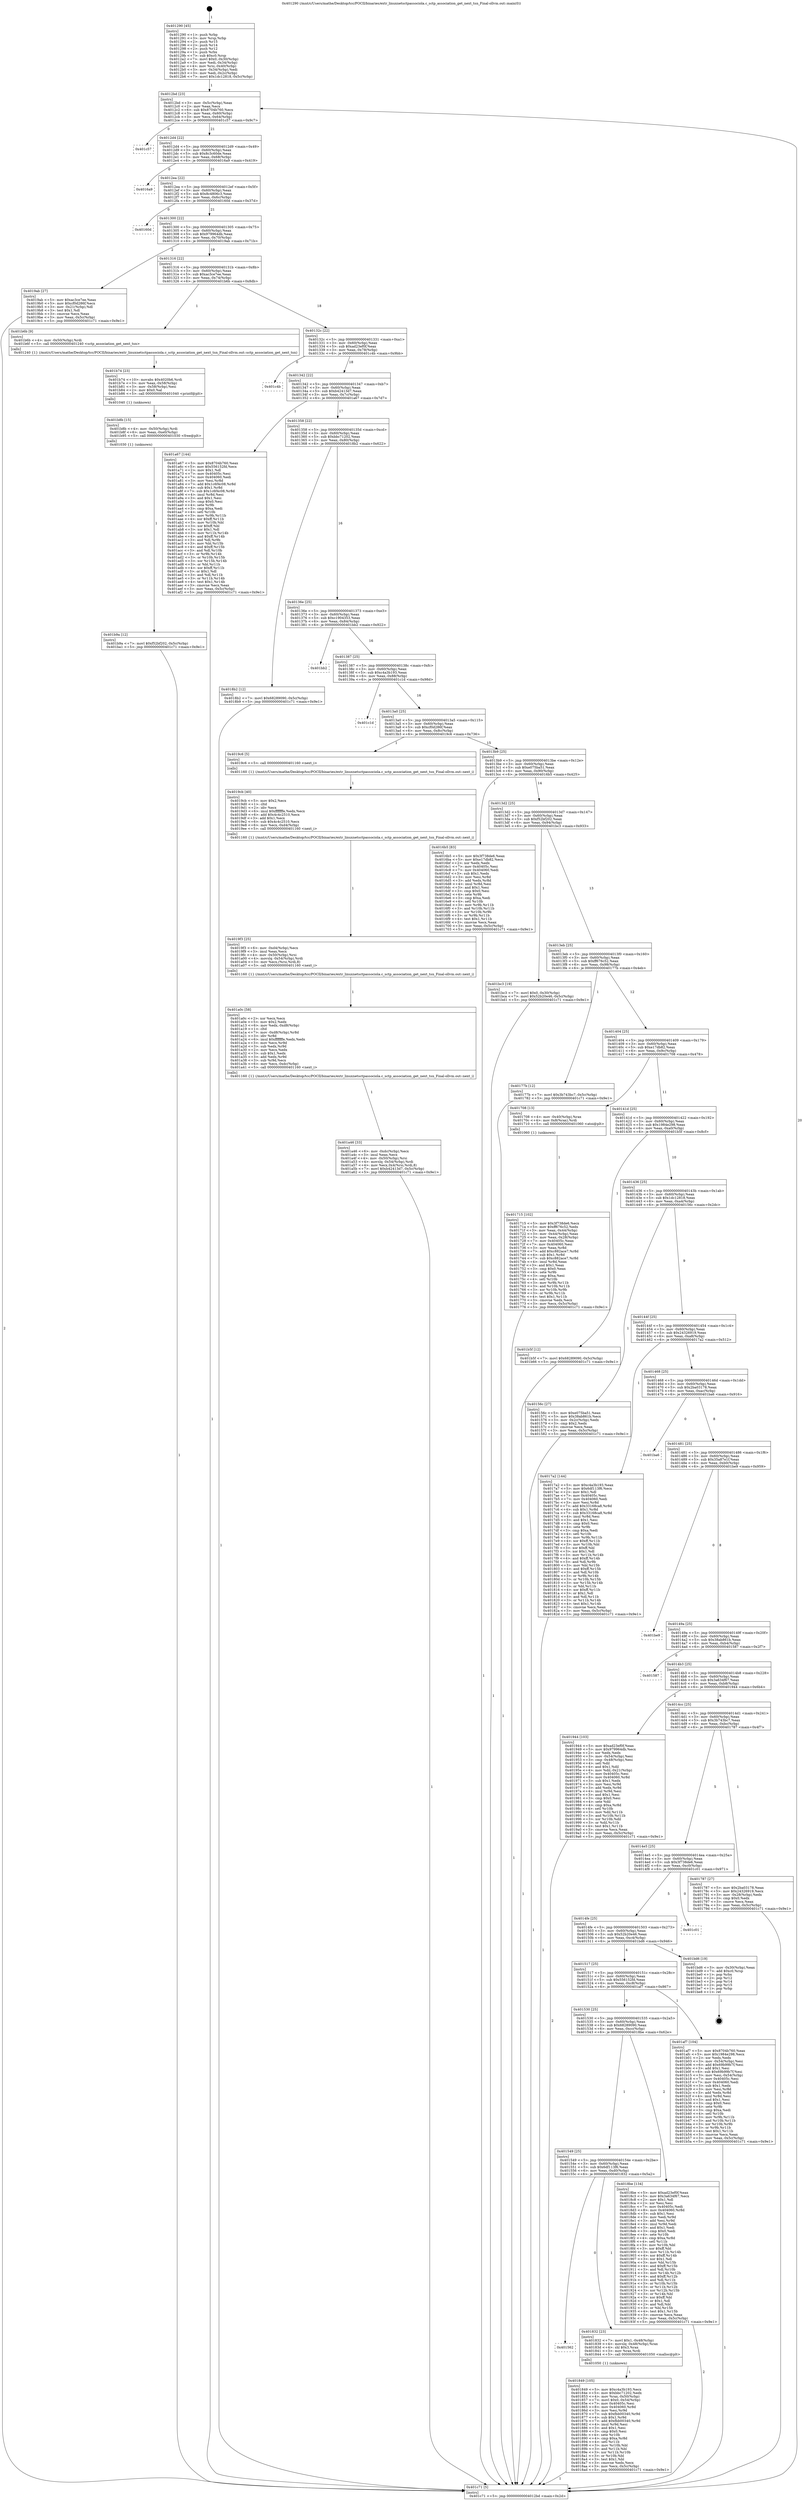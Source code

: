 digraph "0x401290" {
  label = "0x401290 (/mnt/c/Users/mathe/Desktop/tcc/POCII/binaries/extr_linuxnetsctpassociola.c_sctp_association_get_next_tsn_Final-ollvm.out::main(0))"
  labelloc = "t"
  node[shape=record]

  Entry [label="",width=0.3,height=0.3,shape=circle,fillcolor=black,style=filled]
  "0x4012bd" [label="{
     0x4012bd [23]\l
     | [instrs]\l
     &nbsp;&nbsp;0x4012bd \<+3\>: mov -0x5c(%rbp),%eax\l
     &nbsp;&nbsp;0x4012c0 \<+2\>: mov %eax,%ecx\l
     &nbsp;&nbsp;0x4012c2 \<+6\>: sub $0x8704b760,%ecx\l
     &nbsp;&nbsp;0x4012c8 \<+3\>: mov %eax,-0x60(%rbp)\l
     &nbsp;&nbsp;0x4012cb \<+3\>: mov %ecx,-0x64(%rbp)\l
     &nbsp;&nbsp;0x4012ce \<+6\>: je 0000000000401c57 \<main+0x9c7\>\l
  }"]
  "0x401c57" [label="{
     0x401c57\l
  }", style=dashed]
  "0x4012d4" [label="{
     0x4012d4 [22]\l
     | [instrs]\l
     &nbsp;&nbsp;0x4012d4 \<+5\>: jmp 00000000004012d9 \<main+0x49\>\l
     &nbsp;&nbsp;0x4012d9 \<+3\>: mov -0x60(%rbp),%eax\l
     &nbsp;&nbsp;0x4012dc \<+5\>: sub $0x8c3c60de,%eax\l
     &nbsp;&nbsp;0x4012e1 \<+3\>: mov %eax,-0x68(%rbp)\l
     &nbsp;&nbsp;0x4012e4 \<+6\>: je 00000000004016a9 \<main+0x419\>\l
  }"]
  Exit [label="",width=0.3,height=0.3,shape=circle,fillcolor=black,style=filled,peripheries=2]
  "0x4016a9" [label="{
     0x4016a9\l
  }", style=dashed]
  "0x4012ea" [label="{
     0x4012ea [22]\l
     | [instrs]\l
     &nbsp;&nbsp;0x4012ea \<+5\>: jmp 00000000004012ef \<main+0x5f\>\l
     &nbsp;&nbsp;0x4012ef \<+3\>: mov -0x60(%rbp),%eax\l
     &nbsp;&nbsp;0x4012f2 \<+5\>: sub $0x8c4806c3,%eax\l
     &nbsp;&nbsp;0x4012f7 \<+3\>: mov %eax,-0x6c(%rbp)\l
     &nbsp;&nbsp;0x4012fa \<+6\>: je 000000000040160d \<main+0x37d\>\l
  }"]
  "0x401b9a" [label="{
     0x401b9a [12]\l
     | [instrs]\l
     &nbsp;&nbsp;0x401b9a \<+7\>: movl $0xf52bf202,-0x5c(%rbp)\l
     &nbsp;&nbsp;0x401ba1 \<+5\>: jmp 0000000000401c71 \<main+0x9e1\>\l
  }"]
  "0x40160d" [label="{
     0x40160d\l
  }", style=dashed]
  "0x401300" [label="{
     0x401300 [22]\l
     | [instrs]\l
     &nbsp;&nbsp;0x401300 \<+5\>: jmp 0000000000401305 \<main+0x75\>\l
     &nbsp;&nbsp;0x401305 \<+3\>: mov -0x60(%rbp),%eax\l
     &nbsp;&nbsp;0x401308 \<+5\>: sub $0x979964db,%eax\l
     &nbsp;&nbsp;0x40130d \<+3\>: mov %eax,-0x70(%rbp)\l
     &nbsp;&nbsp;0x401310 \<+6\>: je 00000000004019ab \<main+0x71b\>\l
  }"]
  "0x401b8b" [label="{
     0x401b8b [15]\l
     | [instrs]\l
     &nbsp;&nbsp;0x401b8b \<+4\>: mov -0x50(%rbp),%rdi\l
     &nbsp;&nbsp;0x401b8f \<+6\>: mov %eax,-0xe0(%rbp)\l
     &nbsp;&nbsp;0x401b95 \<+5\>: call 0000000000401030 \<free@plt\>\l
     | [calls]\l
     &nbsp;&nbsp;0x401030 \{1\} (unknown)\l
  }"]
  "0x4019ab" [label="{
     0x4019ab [27]\l
     | [instrs]\l
     &nbsp;&nbsp;0x4019ab \<+5\>: mov $0xac3ce7ee,%eax\l
     &nbsp;&nbsp;0x4019b0 \<+5\>: mov $0xcf0d286f,%ecx\l
     &nbsp;&nbsp;0x4019b5 \<+3\>: mov -0x21(%rbp),%dl\l
     &nbsp;&nbsp;0x4019b8 \<+3\>: test $0x1,%dl\l
     &nbsp;&nbsp;0x4019bb \<+3\>: cmovne %ecx,%eax\l
     &nbsp;&nbsp;0x4019be \<+3\>: mov %eax,-0x5c(%rbp)\l
     &nbsp;&nbsp;0x4019c1 \<+5\>: jmp 0000000000401c71 \<main+0x9e1\>\l
  }"]
  "0x401316" [label="{
     0x401316 [22]\l
     | [instrs]\l
     &nbsp;&nbsp;0x401316 \<+5\>: jmp 000000000040131b \<main+0x8b\>\l
     &nbsp;&nbsp;0x40131b \<+3\>: mov -0x60(%rbp),%eax\l
     &nbsp;&nbsp;0x40131e \<+5\>: sub $0xac3ce7ee,%eax\l
     &nbsp;&nbsp;0x401323 \<+3\>: mov %eax,-0x74(%rbp)\l
     &nbsp;&nbsp;0x401326 \<+6\>: je 0000000000401b6b \<main+0x8db\>\l
  }"]
  "0x401b74" [label="{
     0x401b74 [23]\l
     | [instrs]\l
     &nbsp;&nbsp;0x401b74 \<+10\>: movabs $0x4020b6,%rdi\l
     &nbsp;&nbsp;0x401b7e \<+3\>: mov %eax,-0x58(%rbp)\l
     &nbsp;&nbsp;0x401b81 \<+3\>: mov -0x58(%rbp),%esi\l
     &nbsp;&nbsp;0x401b84 \<+2\>: mov $0x0,%al\l
     &nbsp;&nbsp;0x401b86 \<+5\>: call 0000000000401040 \<printf@plt\>\l
     | [calls]\l
     &nbsp;&nbsp;0x401040 \{1\} (unknown)\l
  }"]
  "0x401b6b" [label="{
     0x401b6b [9]\l
     | [instrs]\l
     &nbsp;&nbsp;0x401b6b \<+4\>: mov -0x50(%rbp),%rdi\l
     &nbsp;&nbsp;0x401b6f \<+5\>: call 0000000000401240 \<sctp_association_get_next_tsn\>\l
     | [calls]\l
     &nbsp;&nbsp;0x401240 \{1\} (/mnt/c/Users/mathe/Desktop/tcc/POCII/binaries/extr_linuxnetsctpassociola.c_sctp_association_get_next_tsn_Final-ollvm.out::sctp_association_get_next_tsn)\l
  }"]
  "0x40132c" [label="{
     0x40132c [22]\l
     | [instrs]\l
     &nbsp;&nbsp;0x40132c \<+5\>: jmp 0000000000401331 \<main+0xa1\>\l
     &nbsp;&nbsp;0x401331 \<+3\>: mov -0x60(%rbp),%eax\l
     &nbsp;&nbsp;0x401334 \<+5\>: sub $0xad23ef0f,%eax\l
     &nbsp;&nbsp;0x401339 \<+3\>: mov %eax,-0x78(%rbp)\l
     &nbsp;&nbsp;0x40133c \<+6\>: je 0000000000401c4b \<main+0x9bb\>\l
  }"]
  "0x401a46" [label="{
     0x401a46 [33]\l
     | [instrs]\l
     &nbsp;&nbsp;0x401a46 \<+6\>: mov -0xdc(%rbp),%ecx\l
     &nbsp;&nbsp;0x401a4c \<+3\>: imul %eax,%ecx\l
     &nbsp;&nbsp;0x401a4f \<+4\>: mov -0x50(%rbp),%rsi\l
     &nbsp;&nbsp;0x401a53 \<+4\>: movslq -0x54(%rbp),%rdi\l
     &nbsp;&nbsp;0x401a57 \<+4\>: mov %ecx,0x4(%rsi,%rdi,8)\l
     &nbsp;&nbsp;0x401a5b \<+7\>: movl $0xb42413d7,-0x5c(%rbp)\l
     &nbsp;&nbsp;0x401a62 \<+5\>: jmp 0000000000401c71 \<main+0x9e1\>\l
  }"]
  "0x401c4b" [label="{
     0x401c4b\l
  }", style=dashed]
  "0x401342" [label="{
     0x401342 [22]\l
     | [instrs]\l
     &nbsp;&nbsp;0x401342 \<+5\>: jmp 0000000000401347 \<main+0xb7\>\l
     &nbsp;&nbsp;0x401347 \<+3\>: mov -0x60(%rbp),%eax\l
     &nbsp;&nbsp;0x40134a \<+5\>: sub $0xb42413d7,%eax\l
     &nbsp;&nbsp;0x40134f \<+3\>: mov %eax,-0x7c(%rbp)\l
     &nbsp;&nbsp;0x401352 \<+6\>: je 0000000000401a67 \<main+0x7d7\>\l
  }"]
  "0x401a0c" [label="{
     0x401a0c [58]\l
     | [instrs]\l
     &nbsp;&nbsp;0x401a0c \<+2\>: xor %ecx,%ecx\l
     &nbsp;&nbsp;0x401a0e \<+5\>: mov $0x2,%edx\l
     &nbsp;&nbsp;0x401a13 \<+6\>: mov %edx,-0xd8(%rbp)\l
     &nbsp;&nbsp;0x401a19 \<+1\>: cltd\l
     &nbsp;&nbsp;0x401a1a \<+7\>: mov -0xd8(%rbp),%r8d\l
     &nbsp;&nbsp;0x401a21 \<+3\>: idiv %r8d\l
     &nbsp;&nbsp;0x401a24 \<+6\>: imul $0xfffffffe,%edx,%edx\l
     &nbsp;&nbsp;0x401a2a \<+3\>: mov %ecx,%r9d\l
     &nbsp;&nbsp;0x401a2d \<+3\>: sub %edx,%r9d\l
     &nbsp;&nbsp;0x401a30 \<+2\>: mov %ecx,%edx\l
     &nbsp;&nbsp;0x401a32 \<+3\>: sub $0x1,%edx\l
     &nbsp;&nbsp;0x401a35 \<+3\>: add %edx,%r9d\l
     &nbsp;&nbsp;0x401a38 \<+3\>: sub %r9d,%ecx\l
     &nbsp;&nbsp;0x401a3b \<+6\>: mov %ecx,-0xdc(%rbp)\l
     &nbsp;&nbsp;0x401a41 \<+5\>: call 0000000000401160 \<next_i\>\l
     | [calls]\l
     &nbsp;&nbsp;0x401160 \{1\} (/mnt/c/Users/mathe/Desktop/tcc/POCII/binaries/extr_linuxnetsctpassociola.c_sctp_association_get_next_tsn_Final-ollvm.out::next_i)\l
  }"]
  "0x401a67" [label="{
     0x401a67 [144]\l
     | [instrs]\l
     &nbsp;&nbsp;0x401a67 \<+5\>: mov $0x8704b760,%eax\l
     &nbsp;&nbsp;0x401a6c \<+5\>: mov $0x556152fd,%ecx\l
     &nbsp;&nbsp;0x401a71 \<+2\>: mov $0x1,%dl\l
     &nbsp;&nbsp;0x401a73 \<+7\>: mov 0x40405c,%esi\l
     &nbsp;&nbsp;0x401a7a \<+7\>: mov 0x404060,%edi\l
     &nbsp;&nbsp;0x401a81 \<+3\>: mov %esi,%r8d\l
     &nbsp;&nbsp;0x401a84 \<+7\>: add $0x1c6f4c08,%r8d\l
     &nbsp;&nbsp;0x401a8b \<+4\>: sub $0x1,%r8d\l
     &nbsp;&nbsp;0x401a8f \<+7\>: sub $0x1c6f4c08,%r8d\l
     &nbsp;&nbsp;0x401a96 \<+4\>: imul %r8d,%esi\l
     &nbsp;&nbsp;0x401a9a \<+3\>: and $0x1,%esi\l
     &nbsp;&nbsp;0x401a9d \<+3\>: cmp $0x0,%esi\l
     &nbsp;&nbsp;0x401aa0 \<+4\>: sete %r9b\l
     &nbsp;&nbsp;0x401aa4 \<+3\>: cmp $0xa,%edi\l
     &nbsp;&nbsp;0x401aa7 \<+4\>: setl %r10b\l
     &nbsp;&nbsp;0x401aab \<+3\>: mov %r9b,%r11b\l
     &nbsp;&nbsp;0x401aae \<+4\>: xor $0xff,%r11b\l
     &nbsp;&nbsp;0x401ab2 \<+3\>: mov %r10b,%bl\l
     &nbsp;&nbsp;0x401ab5 \<+3\>: xor $0xff,%bl\l
     &nbsp;&nbsp;0x401ab8 \<+3\>: xor $0x1,%dl\l
     &nbsp;&nbsp;0x401abb \<+3\>: mov %r11b,%r14b\l
     &nbsp;&nbsp;0x401abe \<+4\>: and $0xff,%r14b\l
     &nbsp;&nbsp;0x401ac2 \<+3\>: and %dl,%r9b\l
     &nbsp;&nbsp;0x401ac5 \<+3\>: mov %bl,%r15b\l
     &nbsp;&nbsp;0x401ac8 \<+4\>: and $0xff,%r15b\l
     &nbsp;&nbsp;0x401acc \<+3\>: and %dl,%r10b\l
     &nbsp;&nbsp;0x401acf \<+3\>: or %r9b,%r14b\l
     &nbsp;&nbsp;0x401ad2 \<+3\>: or %r10b,%r15b\l
     &nbsp;&nbsp;0x401ad5 \<+3\>: xor %r15b,%r14b\l
     &nbsp;&nbsp;0x401ad8 \<+3\>: or %bl,%r11b\l
     &nbsp;&nbsp;0x401adb \<+4\>: xor $0xff,%r11b\l
     &nbsp;&nbsp;0x401adf \<+3\>: or $0x1,%dl\l
     &nbsp;&nbsp;0x401ae2 \<+3\>: and %dl,%r11b\l
     &nbsp;&nbsp;0x401ae5 \<+3\>: or %r11b,%r14b\l
     &nbsp;&nbsp;0x401ae8 \<+4\>: test $0x1,%r14b\l
     &nbsp;&nbsp;0x401aec \<+3\>: cmovne %ecx,%eax\l
     &nbsp;&nbsp;0x401aef \<+3\>: mov %eax,-0x5c(%rbp)\l
     &nbsp;&nbsp;0x401af2 \<+5\>: jmp 0000000000401c71 \<main+0x9e1\>\l
  }"]
  "0x401358" [label="{
     0x401358 [22]\l
     | [instrs]\l
     &nbsp;&nbsp;0x401358 \<+5\>: jmp 000000000040135d \<main+0xcd\>\l
     &nbsp;&nbsp;0x40135d \<+3\>: mov -0x60(%rbp),%eax\l
     &nbsp;&nbsp;0x401360 \<+5\>: sub $0xbbc71202,%eax\l
     &nbsp;&nbsp;0x401365 \<+3\>: mov %eax,-0x80(%rbp)\l
     &nbsp;&nbsp;0x401368 \<+6\>: je 00000000004018b2 \<main+0x622\>\l
  }"]
  "0x4019f3" [label="{
     0x4019f3 [25]\l
     | [instrs]\l
     &nbsp;&nbsp;0x4019f3 \<+6\>: mov -0xd4(%rbp),%ecx\l
     &nbsp;&nbsp;0x4019f9 \<+3\>: imul %eax,%ecx\l
     &nbsp;&nbsp;0x4019fc \<+4\>: mov -0x50(%rbp),%rsi\l
     &nbsp;&nbsp;0x401a00 \<+4\>: movslq -0x54(%rbp),%rdi\l
     &nbsp;&nbsp;0x401a04 \<+3\>: mov %ecx,(%rsi,%rdi,8)\l
     &nbsp;&nbsp;0x401a07 \<+5\>: call 0000000000401160 \<next_i\>\l
     | [calls]\l
     &nbsp;&nbsp;0x401160 \{1\} (/mnt/c/Users/mathe/Desktop/tcc/POCII/binaries/extr_linuxnetsctpassociola.c_sctp_association_get_next_tsn_Final-ollvm.out::next_i)\l
  }"]
  "0x4018b2" [label="{
     0x4018b2 [12]\l
     | [instrs]\l
     &nbsp;&nbsp;0x4018b2 \<+7\>: movl $0x68289090,-0x5c(%rbp)\l
     &nbsp;&nbsp;0x4018b9 \<+5\>: jmp 0000000000401c71 \<main+0x9e1\>\l
  }"]
  "0x40136e" [label="{
     0x40136e [25]\l
     | [instrs]\l
     &nbsp;&nbsp;0x40136e \<+5\>: jmp 0000000000401373 \<main+0xe3\>\l
     &nbsp;&nbsp;0x401373 \<+3\>: mov -0x60(%rbp),%eax\l
     &nbsp;&nbsp;0x401376 \<+5\>: sub $0xc1904353,%eax\l
     &nbsp;&nbsp;0x40137b \<+6\>: mov %eax,-0x84(%rbp)\l
     &nbsp;&nbsp;0x401381 \<+6\>: je 0000000000401bb2 \<main+0x922\>\l
  }"]
  "0x4019cb" [label="{
     0x4019cb [40]\l
     | [instrs]\l
     &nbsp;&nbsp;0x4019cb \<+5\>: mov $0x2,%ecx\l
     &nbsp;&nbsp;0x4019d0 \<+1\>: cltd\l
     &nbsp;&nbsp;0x4019d1 \<+2\>: idiv %ecx\l
     &nbsp;&nbsp;0x4019d3 \<+6\>: imul $0xfffffffe,%edx,%ecx\l
     &nbsp;&nbsp;0x4019d9 \<+6\>: add $0x4c4c2510,%ecx\l
     &nbsp;&nbsp;0x4019df \<+3\>: add $0x1,%ecx\l
     &nbsp;&nbsp;0x4019e2 \<+6\>: sub $0x4c4c2510,%ecx\l
     &nbsp;&nbsp;0x4019e8 \<+6\>: mov %ecx,-0xd4(%rbp)\l
     &nbsp;&nbsp;0x4019ee \<+5\>: call 0000000000401160 \<next_i\>\l
     | [calls]\l
     &nbsp;&nbsp;0x401160 \{1\} (/mnt/c/Users/mathe/Desktop/tcc/POCII/binaries/extr_linuxnetsctpassociola.c_sctp_association_get_next_tsn_Final-ollvm.out::next_i)\l
  }"]
  "0x401bb2" [label="{
     0x401bb2\l
  }", style=dashed]
  "0x401387" [label="{
     0x401387 [25]\l
     | [instrs]\l
     &nbsp;&nbsp;0x401387 \<+5\>: jmp 000000000040138c \<main+0xfc\>\l
     &nbsp;&nbsp;0x40138c \<+3\>: mov -0x60(%rbp),%eax\l
     &nbsp;&nbsp;0x40138f \<+5\>: sub $0xc4a3b193,%eax\l
     &nbsp;&nbsp;0x401394 \<+6\>: mov %eax,-0x88(%rbp)\l
     &nbsp;&nbsp;0x40139a \<+6\>: je 0000000000401c1d \<main+0x98d\>\l
  }"]
  "0x401849" [label="{
     0x401849 [105]\l
     | [instrs]\l
     &nbsp;&nbsp;0x401849 \<+5\>: mov $0xc4a3b193,%ecx\l
     &nbsp;&nbsp;0x40184e \<+5\>: mov $0xbbc71202,%edx\l
     &nbsp;&nbsp;0x401853 \<+4\>: mov %rax,-0x50(%rbp)\l
     &nbsp;&nbsp;0x401857 \<+7\>: movl $0x0,-0x54(%rbp)\l
     &nbsp;&nbsp;0x40185e \<+7\>: mov 0x40405c,%esi\l
     &nbsp;&nbsp;0x401865 \<+8\>: mov 0x404060,%r8d\l
     &nbsp;&nbsp;0x40186d \<+3\>: mov %esi,%r9d\l
     &nbsp;&nbsp;0x401870 \<+7\>: sub $0xfbb00340,%r9d\l
     &nbsp;&nbsp;0x401877 \<+4\>: sub $0x1,%r9d\l
     &nbsp;&nbsp;0x40187b \<+7\>: add $0xfbb00340,%r9d\l
     &nbsp;&nbsp;0x401882 \<+4\>: imul %r9d,%esi\l
     &nbsp;&nbsp;0x401886 \<+3\>: and $0x1,%esi\l
     &nbsp;&nbsp;0x401889 \<+3\>: cmp $0x0,%esi\l
     &nbsp;&nbsp;0x40188c \<+4\>: sete %r10b\l
     &nbsp;&nbsp;0x401890 \<+4\>: cmp $0xa,%r8d\l
     &nbsp;&nbsp;0x401894 \<+4\>: setl %r11b\l
     &nbsp;&nbsp;0x401898 \<+3\>: mov %r10b,%bl\l
     &nbsp;&nbsp;0x40189b \<+3\>: and %r11b,%bl\l
     &nbsp;&nbsp;0x40189e \<+3\>: xor %r11b,%r10b\l
     &nbsp;&nbsp;0x4018a1 \<+3\>: or %r10b,%bl\l
     &nbsp;&nbsp;0x4018a4 \<+3\>: test $0x1,%bl\l
     &nbsp;&nbsp;0x4018a7 \<+3\>: cmovne %edx,%ecx\l
     &nbsp;&nbsp;0x4018aa \<+3\>: mov %ecx,-0x5c(%rbp)\l
     &nbsp;&nbsp;0x4018ad \<+5\>: jmp 0000000000401c71 \<main+0x9e1\>\l
  }"]
  "0x401c1d" [label="{
     0x401c1d\l
  }", style=dashed]
  "0x4013a0" [label="{
     0x4013a0 [25]\l
     | [instrs]\l
     &nbsp;&nbsp;0x4013a0 \<+5\>: jmp 00000000004013a5 \<main+0x115\>\l
     &nbsp;&nbsp;0x4013a5 \<+3\>: mov -0x60(%rbp),%eax\l
     &nbsp;&nbsp;0x4013a8 \<+5\>: sub $0xcf0d286f,%eax\l
     &nbsp;&nbsp;0x4013ad \<+6\>: mov %eax,-0x8c(%rbp)\l
     &nbsp;&nbsp;0x4013b3 \<+6\>: je 00000000004019c6 \<main+0x736\>\l
  }"]
  "0x401562" [label="{
     0x401562\l
  }", style=dashed]
  "0x4019c6" [label="{
     0x4019c6 [5]\l
     | [instrs]\l
     &nbsp;&nbsp;0x4019c6 \<+5\>: call 0000000000401160 \<next_i\>\l
     | [calls]\l
     &nbsp;&nbsp;0x401160 \{1\} (/mnt/c/Users/mathe/Desktop/tcc/POCII/binaries/extr_linuxnetsctpassociola.c_sctp_association_get_next_tsn_Final-ollvm.out::next_i)\l
  }"]
  "0x4013b9" [label="{
     0x4013b9 [25]\l
     | [instrs]\l
     &nbsp;&nbsp;0x4013b9 \<+5\>: jmp 00000000004013be \<main+0x12e\>\l
     &nbsp;&nbsp;0x4013be \<+3\>: mov -0x60(%rbp),%eax\l
     &nbsp;&nbsp;0x4013c1 \<+5\>: sub $0xe075ba51,%eax\l
     &nbsp;&nbsp;0x4013c6 \<+6\>: mov %eax,-0x90(%rbp)\l
     &nbsp;&nbsp;0x4013cc \<+6\>: je 00000000004016b5 \<main+0x425\>\l
  }"]
  "0x401832" [label="{
     0x401832 [23]\l
     | [instrs]\l
     &nbsp;&nbsp;0x401832 \<+7\>: movl $0x1,-0x48(%rbp)\l
     &nbsp;&nbsp;0x401839 \<+4\>: movslq -0x48(%rbp),%rax\l
     &nbsp;&nbsp;0x40183d \<+4\>: shl $0x3,%rax\l
     &nbsp;&nbsp;0x401841 \<+3\>: mov %rax,%rdi\l
     &nbsp;&nbsp;0x401844 \<+5\>: call 0000000000401050 \<malloc@plt\>\l
     | [calls]\l
     &nbsp;&nbsp;0x401050 \{1\} (unknown)\l
  }"]
  "0x4016b5" [label="{
     0x4016b5 [83]\l
     | [instrs]\l
     &nbsp;&nbsp;0x4016b5 \<+5\>: mov $0x3f738de6,%eax\l
     &nbsp;&nbsp;0x4016ba \<+5\>: mov $0xe17db82,%ecx\l
     &nbsp;&nbsp;0x4016bf \<+2\>: xor %edx,%edx\l
     &nbsp;&nbsp;0x4016c1 \<+7\>: mov 0x40405c,%esi\l
     &nbsp;&nbsp;0x4016c8 \<+7\>: mov 0x404060,%edi\l
     &nbsp;&nbsp;0x4016cf \<+3\>: sub $0x1,%edx\l
     &nbsp;&nbsp;0x4016d2 \<+3\>: mov %esi,%r8d\l
     &nbsp;&nbsp;0x4016d5 \<+3\>: add %edx,%r8d\l
     &nbsp;&nbsp;0x4016d8 \<+4\>: imul %r8d,%esi\l
     &nbsp;&nbsp;0x4016dc \<+3\>: and $0x1,%esi\l
     &nbsp;&nbsp;0x4016df \<+3\>: cmp $0x0,%esi\l
     &nbsp;&nbsp;0x4016e2 \<+4\>: sete %r9b\l
     &nbsp;&nbsp;0x4016e6 \<+3\>: cmp $0xa,%edi\l
     &nbsp;&nbsp;0x4016e9 \<+4\>: setl %r10b\l
     &nbsp;&nbsp;0x4016ed \<+3\>: mov %r9b,%r11b\l
     &nbsp;&nbsp;0x4016f0 \<+3\>: and %r10b,%r11b\l
     &nbsp;&nbsp;0x4016f3 \<+3\>: xor %r10b,%r9b\l
     &nbsp;&nbsp;0x4016f6 \<+3\>: or %r9b,%r11b\l
     &nbsp;&nbsp;0x4016f9 \<+4\>: test $0x1,%r11b\l
     &nbsp;&nbsp;0x4016fd \<+3\>: cmovne %ecx,%eax\l
     &nbsp;&nbsp;0x401700 \<+3\>: mov %eax,-0x5c(%rbp)\l
     &nbsp;&nbsp;0x401703 \<+5\>: jmp 0000000000401c71 \<main+0x9e1\>\l
  }"]
  "0x4013d2" [label="{
     0x4013d2 [25]\l
     | [instrs]\l
     &nbsp;&nbsp;0x4013d2 \<+5\>: jmp 00000000004013d7 \<main+0x147\>\l
     &nbsp;&nbsp;0x4013d7 \<+3\>: mov -0x60(%rbp),%eax\l
     &nbsp;&nbsp;0x4013da \<+5\>: sub $0xf52bf202,%eax\l
     &nbsp;&nbsp;0x4013df \<+6\>: mov %eax,-0x94(%rbp)\l
     &nbsp;&nbsp;0x4013e5 \<+6\>: je 0000000000401bc3 \<main+0x933\>\l
  }"]
  "0x401549" [label="{
     0x401549 [25]\l
     | [instrs]\l
     &nbsp;&nbsp;0x401549 \<+5\>: jmp 000000000040154e \<main+0x2be\>\l
     &nbsp;&nbsp;0x40154e \<+3\>: mov -0x60(%rbp),%eax\l
     &nbsp;&nbsp;0x401551 \<+5\>: sub $0x6df113f6,%eax\l
     &nbsp;&nbsp;0x401556 \<+6\>: mov %eax,-0xd0(%rbp)\l
     &nbsp;&nbsp;0x40155c \<+6\>: je 0000000000401832 \<main+0x5a2\>\l
  }"]
  "0x401bc3" [label="{
     0x401bc3 [19]\l
     | [instrs]\l
     &nbsp;&nbsp;0x401bc3 \<+7\>: movl $0x0,-0x30(%rbp)\l
     &nbsp;&nbsp;0x401bca \<+7\>: movl $0x52b20e46,-0x5c(%rbp)\l
     &nbsp;&nbsp;0x401bd1 \<+5\>: jmp 0000000000401c71 \<main+0x9e1\>\l
  }"]
  "0x4013eb" [label="{
     0x4013eb [25]\l
     | [instrs]\l
     &nbsp;&nbsp;0x4013eb \<+5\>: jmp 00000000004013f0 \<main+0x160\>\l
     &nbsp;&nbsp;0x4013f0 \<+3\>: mov -0x60(%rbp),%eax\l
     &nbsp;&nbsp;0x4013f3 \<+5\>: sub $0xff676c52,%eax\l
     &nbsp;&nbsp;0x4013f8 \<+6\>: mov %eax,-0x98(%rbp)\l
     &nbsp;&nbsp;0x4013fe \<+6\>: je 000000000040177b \<main+0x4eb\>\l
  }"]
  "0x4018be" [label="{
     0x4018be [134]\l
     | [instrs]\l
     &nbsp;&nbsp;0x4018be \<+5\>: mov $0xad23ef0f,%eax\l
     &nbsp;&nbsp;0x4018c3 \<+5\>: mov $0x3a634f67,%ecx\l
     &nbsp;&nbsp;0x4018c8 \<+2\>: mov $0x1,%dl\l
     &nbsp;&nbsp;0x4018ca \<+2\>: xor %esi,%esi\l
     &nbsp;&nbsp;0x4018cc \<+7\>: mov 0x40405c,%edi\l
     &nbsp;&nbsp;0x4018d3 \<+8\>: mov 0x404060,%r8d\l
     &nbsp;&nbsp;0x4018db \<+3\>: sub $0x1,%esi\l
     &nbsp;&nbsp;0x4018de \<+3\>: mov %edi,%r9d\l
     &nbsp;&nbsp;0x4018e1 \<+3\>: add %esi,%r9d\l
     &nbsp;&nbsp;0x4018e4 \<+4\>: imul %r9d,%edi\l
     &nbsp;&nbsp;0x4018e8 \<+3\>: and $0x1,%edi\l
     &nbsp;&nbsp;0x4018eb \<+3\>: cmp $0x0,%edi\l
     &nbsp;&nbsp;0x4018ee \<+4\>: sete %r10b\l
     &nbsp;&nbsp;0x4018f2 \<+4\>: cmp $0xa,%r8d\l
     &nbsp;&nbsp;0x4018f6 \<+4\>: setl %r11b\l
     &nbsp;&nbsp;0x4018fa \<+3\>: mov %r10b,%bl\l
     &nbsp;&nbsp;0x4018fd \<+3\>: xor $0xff,%bl\l
     &nbsp;&nbsp;0x401900 \<+3\>: mov %r11b,%r14b\l
     &nbsp;&nbsp;0x401903 \<+4\>: xor $0xff,%r14b\l
     &nbsp;&nbsp;0x401907 \<+3\>: xor $0x1,%dl\l
     &nbsp;&nbsp;0x40190a \<+3\>: mov %bl,%r15b\l
     &nbsp;&nbsp;0x40190d \<+4\>: and $0xff,%r15b\l
     &nbsp;&nbsp;0x401911 \<+3\>: and %dl,%r10b\l
     &nbsp;&nbsp;0x401914 \<+3\>: mov %r14b,%r12b\l
     &nbsp;&nbsp;0x401917 \<+4\>: and $0xff,%r12b\l
     &nbsp;&nbsp;0x40191b \<+3\>: and %dl,%r11b\l
     &nbsp;&nbsp;0x40191e \<+3\>: or %r10b,%r15b\l
     &nbsp;&nbsp;0x401921 \<+3\>: or %r11b,%r12b\l
     &nbsp;&nbsp;0x401924 \<+3\>: xor %r12b,%r15b\l
     &nbsp;&nbsp;0x401927 \<+3\>: or %r14b,%bl\l
     &nbsp;&nbsp;0x40192a \<+3\>: xor $0xff,%bl\l
     &nbsp;&nbsp;0x40192d \<+3\>: or $0x1,%dl\l
     &nbsp;&nbsp;0x401930 \<+2\>: and %dl,%bl\l
     &nbsp;&nbsp;0x401932 \<+3\>: or %bl,%r15b\l
     &nbsp;&nbsp;0x401935 \<+4\>: test $0x1,%r15b\l
     &nbsp;&nbsp;0x401939 \<+3\>: cmovne %ecx,%eax\l
     &nbsp;&nbsp;0x40193c \<+3\>: mov %eax,-0x5c(%rbp)\l
     &nbsp;&nbsp;0x40193f \<+5\>: jmp 0000000000401c71 \<main+0x9e1\>\l
  }"]
  "0x40177b" [label="{
     0x40177b [12]\l
     | [instrs]\l
     &nbsp;&nbsp;0x40177b \<+7\>: movl $0x3b743bc7,-0x5c(%rbp)\l
     &nbsp;&nbsp;0x401782 \<+5\>: jmp 0000000000401c71 \<main+0x9e1\>\l
  }"]
  "0x401404" [label="{
     0x401404 [25]\l
     | [instrs]\l
     &nbsp;&nbsp;0x401404 \<+5\>: jmp 0000000000401409 \<main+0x179\>\l
     &nbsp;&nbsp;0x401409 \<+3\>: mov -0x60(%rbp),%eax\l
     &nbsp;&nbsp;0x40140c \<+5\>: sub $0xe17db82,%eax\l
     &nbsp;&nbsp;0x401411 \<+6\>: mov %eax,-0x9c(%rbp)\l
     &nbsp;&nbsp;0x401417 \<+6\>: je 0000000000401708 \<main+0x478\>\l
  }"]
  "0x401530" [label="{
     0x401530 [25]\l
     | [instrs]\l
     &nbsp;&nbsp;0x401530 \<+5\>: jmp 0000000000401535 \<main+0x2a5\>\l
     &nbsp;&nbsp;0x401535 \<+3\>: mov -0x60(%rbp),%eax\l
     &nbsp;&nbsp;0x401538 \<+5\>: sub $0x68289090,%eax\l
     &nbsp;&nbsp;0x40153d \<+6\>: mov %eax,-0xcc(%rbp)\l
     &nbsp;&nbsp;0x401543 \<+6\>: je 00000000004018be \<main+0x62e\>\l
  }"]
  "0x401708" [label="{
     0x401708 [13]\l
     | [instrs]\l
     &nbsp;&nbsp;0x401708 \<+4\>: mov -0x40(%rbp),%rax\l
     &nbsp;&nbsp;0x40170c \<+4\>: mov 0x8(%rax),%rdi\l
     &nbsp;&nbsp;0x401710 \<+5\>: call 0000000000401060 \<atoi@plt\>\l
     | [calls]\l
     &nbsp;&nbsp;0x401060 \{1\} (unknown)\l
  }"]
  "0x40141d" [label="{
     0x40141d [25]\l
     | [instrs]\l
     &nbsp;&nbsp;0x40141d \<+5\>: jmp 0000000000401422 \<main+0x192\>\l
     &nbsp;&nbsp;0x401422 \<+3\>: mov -0x60(%rbp),%eax\l
     &nbsp;&nbsp;0x401425 \<+5\>: sub $0x1984e298,%eax\l
     &nbsp;&nbsp;0x40142a \<+6\>: mov %eax,-0xa0(%rbp)\l
     &nbsp;&nbsp;0x401430 \<+6\>: je 0000000000401b5f \<main+0x8cf\>\l
  }"]
  "0x401af7" [label="{
     0x401af7 [104]\l
     | [instrs]\l
     &nbsp;&nbsp;0x401af7 \<+5\>: mov $0x8704b760,%eax\l
     &nbsp;&nbsp;0x401afc \<+5\>: mov $0x1984e298,%ecx\l
     &nbsp;&nbsp;0x401b01 \<+2\>: xor %edx,%edx\l
     &nbsp;&nbsp;0x401b03 \<+3\>: mov -0x54(%rbp),%esi\l
     &nbsp;&nbsp;0x401b06 \<+6\>: add $0x69b99b7f,%esi\l
     &nbsp;&nbsp;0x401b0c \<+3\>: add $0x1,%esi\l
     &nbsp;&nbsp;0x401b0f \<+6\>: sub $0x69b99b7f,%esi\l
     &nbsp;&nbsp;0x401b15 \<+3\>: mov %esi,-0x54(%rbp)\l
     &nbsp;&nbsp;0x401b18 \<+7\>: mov 0x40405c,%esi\l
     &nbsp;&nbsp;0x401b1f \<+7\>: mov 0x404060,%edi\l
     &nbsp;&nbsp;0x401b26 \<+3\>: sub $0x1,%edx\l
     &nbsp;&nbsp;0x401b29 \<+3\>: mov %esi,%r8d\l
     &nbsp;&nbsp;0x401b2c \<+3\>: add %edx,%r8d\l
     &nbsp;&nbsp;0x401b2f \<+4\>: imul %r8d,%esi\l
     &nbsp;&nbsp;0x401b33 \<+3\>: and $0x1,%esi\l
     &nbsp;&nbsp;0x401b36 \<+3\>: cmp $0x0,%esi\l
     &nbsp;&nbsp;0x401b39 \<+4\>: sete %r9b\l
     &nbsp;&nbsp;0x401b3d \<+3\>: cmp $0xa,%edi\l
     &nbsp;&nbsp;0x401b40 \<+4\>: setl %r10b\l
     &nbsp;&nbsp;0x401b44 \<+3\>: mov %r9b,%r11b\l
     &nbsp;&nbsp;0x401b47 \<+3\>: and %r10b,%r11b\l
     &nbsp;&nbsp;0x401b4a \<+3\>: xor %r10b,%r9b\l
     &nbsp;&nbsp;0x401b4d \<+3\>: or %r9b,%r11b\l
     &nbsp;&nbsp;0x401b50 \<+4\>: test $0x1,%r11b\l
     &nbsp;&nbsp;0x401b54 \<+3\>: cmovne %ecx,%eax\l
     &nbsp;&nbsp;0x401b57 \<+3\>: mov %eax,-0x5c(%rbp)\l
     &nbsp;&nbsp;0x401b5a \<+5\>: jmp 0000000000401c71 \<main+0x9e1\>\l
  }"]
  "0x401b5f" [label="{
     0x401b5f [12]\l
     | [instrs]\l
     &nbsp;&nbsp;0x401b5f \<+7\>: movl $0x68289090,-0x5c(%rbp)\l
     &nbsp;&nbsp;0x401b66 \<+5\>: jmp 0000000000401c71 \<main+0x9e1\>\l
  }"]
  "0x401436" [label="{
     0x401436 [25]\l
     | [instrs]\l
     &nbsp;&nbsp;0x401436 \<+5\>: jmp 000000000040143b \<main+0x1ab\>\l
     &nbsp;&nbsp;0x40143b \<+3\>: mov -0x60(%rbp),%eax\l
     &nbsp;&nbsp;0x40143e \<+5\>: sub $0x1dc12818,%eax\l
     &nbsp;&nbsp;0x401443 \<+6\>: mov %eax,-0xa4(%rbp)\l
     &nbsp;&nbsp;0x401449 \<+6\>: je 000000000040156c \<main+0x2dc\>\l
  }"]
  "0x401517" [label="{
     0x401517 [25]\l
     | [instrs]\l
     &nbsp;&nbsp;0x401517 \<+5\>: jmp 000000000040151c \<main+0x28c\>\l
     &nbsp;&nbsp;0x40151c \<+3\>: mov -0x60(%rbp),%eax\l
     &nbsp;&nbsp;0x40151f \<+5\>: sub $0x556152fd,%eax\l
     &nbsp;&nbsp;0x401524 \<+6\>: mov %eax,-0xc8(%rbp)\l
     &nbsp;&nbsp;0x40152a \<+6\>: je 0000000000401af7 \<main+0x867\>\l
  }"]
  "0x40156c" [label="{
     0x40156c [27]\l
     | [instrs]\l
     &nbsp;&nbsp;0x40156c \<+5\>: mov $0xe075ba51,%eax\l
     &nbsp;&nbsp;0x401571 \<+5\>: mov $0x38ab861b,%ecx\l
     &nbsp;&nbsp;0x401576 \<+3\>: mov -0x2c(%rbp),%edx\l
     &nbsp;&nbsp;0x401579 \<+3\>: cmp $0x2,%edx\l
     &nbsp;&nbsp;0x40157c \<+3\>: cmovne %ecx,%eax\l
     &nbsp;&nbsp;0x40157f \<+3\>: mov %eax,-0x5c(%rbp)\l
     &nbsp;&nbsp;0x401582 \<+5\>: jmp 0000000000401c71 \<main+0x9e1\>\l
  }"]
  "0x40144f" [label="{
     0x40144f [25]\l
     | [instrs]\l
     &nbsp;&nbsp;0x40144f \<+5\>: jmp 0000000000401454 \<main+0x1c4\>\l
     &nbsp;&nbsp;0x401454 \<+3\>: mov -0x60(%rbp),%eax\l
     &nbsp;&nbsp;0x401457 \<+5\>: sub $0x24326919,%eax\l
     &nbsp;&nbsp;0x40145c \<+6\>: mov %eax,-0xa8(%rbp)\l
     &nbsp;&nbsp;0x401462 \<+6\>: je 00000000004017a2 \<main+0x512\>\l
  }"]
  "0x401c71" [label="{
     0x401c71 [5]\l
     | [instrs]\l
     &nbsp;&nbsp;0x401c71 \<+5\>: jmp 00000000004012bd \<main+0x2d\>\l
  }"]
  "0x401290" [label="{
     0x401290 [45]\l
     | [instrs]\l
     &nbsp;&nbsp;0x401290 \<+1\>: push %rbp\l
     &nbsp;&nbsp;0x401291 \<+3\>: mov %rsp,%rbp\l
     &nbsp;&nbsp;0x401294 \<+2\>: push %r15\l
     &nbsp;&nbsp;0x401296 \<+2\>: push %r14\l
     &nbsp;&nbsp;0x401298 \<+2\>: push %r12\l
     &nbsp;&nbsp;0x40129a \<+1\>: push %rbx\l
     &nbsp;&nbsp;0x40129b \<+7\>: sub $0xc0,%rsp\l
     &nbsp;&nbsp;0x4012a2 \<+7\>: movl $0x0,-0x30(%rbp)\l
     &nbsp;&nbsp;0x4012a9 \<+3\>: mov %edi,-0x34(%rbp)\l
     &nbsp;&nbsp;0x4012ac \<+4\>: mov %rsi,-0x40(%rbp)\l
     &nbsp;&nbsp;0x4012b0 \<+3\>: mov -0x34(%rbp),%edi\l
     &nbsp;&nbsp;0x4012b3 \<+3\>: mov %edi,-0x2c(%rbp)\l
     &nbsp;&nbsp;0x4012b6 \<+7\>: movl $0x1dc12818,-0x5c(%rbp)\l
  }"]
  "0x401715" [label="{
     0x401715 [102]\l
     | [instrs]\l
     &nbsp;&nbsp;0x401715 \<+5\>: mov $0x3f738de6,%ecx\l
     &nbsp;&nbsp;0x40171a \<+5\>: mov $0xff676c52,%edx\l
     &nbsp;&nbsp;0x40171f \<+3\>: mov %eax,-0x44(%rbp)\l
     &nbsp;&nbsp;0x401722 \<+3\>: mov -0x44(%rbp),%eax\l
     &nbsp;&nbsp;0x401725 \<+3\>: mov %eax,-0x28(%rbp)\l
     &nbsp;&nbsp;0x401728 \<+7\>: mov 0x40405c,%eax\l
     &nbsp;&nbsp;0x40172f \<+7\>: mov 0x404060,%esi\l
     &nbsp;&nbsp;0x401736 \<+3\>: mov %eax,%r8d\l
     &nbsp;&nbsp;0x401739 \<+7\>: add $0xc882ace7,%r8d\l
     &nbsp;&nbsp;0x401740 \<+4\>: sub $0x1,%r8d\l
     &nbsp;&nbsp;0x401744 \<+7\>: sub $0xc882ace7,%r8d\l
     &nbsp;&nbsp;0x40174b \<+4\>: imul %r8d,%eax\l
     &nbsp;&nbsp;0x40174f \<+3\>: and $0x1,%eax\l
     &nbsp;&nbsp;0x401752 \<+3\>: cmp $0x0,%eax\l
     &nbsp;&nbsp;0x401755 \<+4\>: sete %r9b\l
     &nbsp;&nbsp;0x401759 \<+3\>: cmp $0xa,%esi\l
     &nbsp;&nbsp;0x40175c \<+4\>: setl %r10b\l
     &nbsp;&nbsp;0x401760 \<+3\>: mov %r9b,%r11b\l
     &nbsp;&nbsp;0x401763 \<+3\>: and %r10b,%r11b\l
     &nbsp;&nbsp;0x401766 \<+3\>: xor %r10b,%r9b\l
     &nbsp;&nbsp;0x401769 \<+3\>: or %r9b,%r11b\l
     &nbsp;&nbsp;0x40176c \<+4\>: test $0x1,%r11b\l
     &nbsp;&nbsp;0x401770 \<+3\>: cmovne %edx,%ecx\l
     &nbsp;&nbsp;0x401773 \<+3\>: mov %ecx,-0x5c(%rbp)\l
     &nbsp;&nbsp;0x401776 \<+5\>: jmp 0000000000401c71 \<main+0x9e1\>\l
  }"]
  "0x401bd6" [label="{
     0x401bd6 [19]\l
     | [instrs]\l
     &nbsp;&nbsp;0x401bd6 \<+3\>: mov -0x30(%rbp),%eax\l
     &nbsp;&nbsp;0x401bd9 \<+7\>: add $0xc0,%rsp\l
     &nbsp;&nbsp;0x401be0 \<+1\>: pop %rbx\l
     &nbsp;&nbsp;0x401be1 \<+2\>: pop %r12\l
     &nbsp;&nbsp;0x401be3 \<+2\>: pop %r14\l
     &nbsp;&nbsp;0x401be5 \<+2\>: pop %r15\l
     &nbsp;&nbsp;0x401be7 \<+1\>: pop %rbp\l
     &nbsp;&nbsp;0x401be8 \<+1\>: ret\l
  }"]
  "0x4017a2" [label="{
     0x4017a2 [144]\l
     | [instrs]\l
     &nbsp;&nbsp;0x4017a2 \<+5\>: mov $0xc4a3b193,%eax\l
     &nbsp;&nbsp;0x4017a7 \<+5\>: mov $0x6df113f6,%ecx\l
     &nbsp;&nbsp;0x4017ac \<+2\>: mov $0x1,%dl\l
     &nbsp;&nbsp;0x4017ae \<+7\>: mov 0x40405c,%esi\l
     &nbsp;&nbsp;0x4017b5 \<+7\>: mov 0x404060,%edi\l
     &nbsp;&nbsp;0x4017bc \<+3\>: mov %esi,%r8d\l
     &nbsp;&nbsp;0x4017bf \<+7\>: add $0x33168ca8,%r8d\l
     &nbsp;&nbsp;0x4017c6 \<+4\>: sub $0x1,%r8d\l
     &nbsp;&nbsp;0x4017ca \<+7\>: sub $0x33168ca8,%r8d\l
     &nbsp;&nbsp;0x4017d1 \<+4\>: imul %r8d,%esi\l
     &nbsp;&nbsp;0x4017d5 \<+3\>: and $0x1,%esi\l
     &nbsp;&nbsp;0x4017d8 \<+3\>: cmp $0x0,%esi\l
     &nbsp;&nbsp;0x4017db \<+4\>: sete %r9b\l
     &nbsp;&nbsp;0x4017df \<+3\>: cmp $0xa,%edi\l
     &nbsp;&nbsp;0x4017e2 \<+4\>: setl %r10b\l
     &nbsp;&nbsp;0x4017e6 \<+3\>: mov %r9b,%r11b\l
     &nbsp;&nbsp;0x4017e9 \<+4\>: xor $0xff,%r11b\l
     &nbsp;&nbsp;0x4017ed \<+3\>: mov %r10b,%bl\l
     &nbsp;&nbsp;0x4017f0 \<+3\>: xor $0xff,%bl\l
     &nbsp;&nbsp;0x4017f3 \<+3\>: xor $0x1,%dl\l
     &nbsp;&nbsp;0x4017f6 \<+3\>: mov %r11b,%r14b\l
     &nbsp;&nbsp;0x4017f9 \<+4\>: and $0xff,%r14b\l
     &nbsp;&nbsp;0x4017fd \<+3\>: and %dl,%r9b\l
     &nbsp;&nbsp;0x401800 \<+3\>: mov %bl,%r15b\l
     &nbsp;&nbsp;0x401803 \<+4\>: and $0xff,%r15b\l
     &nbsp;&nbsp;0x401807 \<+3\>: and %dl,%r10b\l
     &nbsp;&nbsp;0x40180a \<+3\>: or %r9b,%r14b\l
     &nbsp;&nbsp;0x40180d \<+3\>: or %r10b,%r15b\l
     &nbsp;&nbsp;0x401810 \<+3\>: xor %r15b,%r14b\l
     &nbsp;&nbsp;0x401813 \<+3\>: or %bl,%r11b\l
     &nbsp;&nbsp;0x401816 \<+4\>: xor $0xff,%r11b\l
     &nbsp;&nbsp;0x40181a \<+3\>: or $0x1,%dl\l
     &nbsp;&nbsp;0x40181d \<+3\>: and %dl,%r11b\l
     &nbsp;&nbsp;0x401820 \<+3\>: or %r11b,%r14b\l
     &nbsp;&nbsp;0x401823 \<+4\>: test $0x1,%r14b\l
     &nbsp;&nbsp;0x401827 \<+3\>: cmovne %ecx,%eax\l
     &nbsp;&nbsp;0x40182a \<+3\>: mov %eax,-0x5c(%rbp)\l
     &nbsp;&nbsp;0x40182d \<+5\>: jmp 0000000000401c71 \<main+0x9e1\>\l
  }"]
  "0x401468" [label="{
     0x401468 [25]\l
     | [instrs]\l
     &nbsp;&nbsp;0x401468 \<+5\>: jmp 000000000040146d \<main+0x1dd\>\l
     &nbsp;&nbsp;0x40146d \<+3\>: mov -0x60(%rbp),%eax\l
     &nbsp;&nbsp;0x401470 \<+5\>: sub $0x2ba03178,%eax\l
     &nbsp;&nbsp;0x401475 \<+6\>: mov %eax,-0xac(%rbp)\l
     &nbsp;&nbsp;0x40147b \<+6\>: je 0000000000401ba6 \<main+0x916\>\l
  }"]
  "0x4014fe" [label="{
     0x4014fe [25]\l
     | [instrs]\l
     &nbsp;&nbsp;0x4014fe \<+5\>: jmp 0000000000401503 \<main+0x273\>\l
     &nbsp;&nbsp;0x401503 \<+3\>: mov -0x60(%rbp),%eax\l
     &nbsp;&nbsp;0x401506 \<+5\>: sub $0x52b20e46,%eax\l
     &nbsp;&nbsp;0x40150b \<+6\>: mov %eax,-0xc4(%rbp)\l
     &nbsp;&nbsp;0x401511 \<+6\>: je 0000000000401bd6 \<main+0x946\>\l
  }"]
  "0x401ba6" [label="{
     0x401ba6\l
  }", style=dashed]
  "0x401481" [label="{
     0x401481 [25]\l
     | [instrs]\l
     &nbsp;&nbsp;0x401481 \<+5\>: jmp 0000000000401486 \<main+0x1f6\>\l
     &nbsp;&nbsp;0x401486 \<+3\>: mov -0x60(%rbp),%eax\l
     &nbsp;&nbsp;0x401489 \<+5\>: sub $0x35a87e1f,%eax\l
     &nbsp;&nbsp;0x40148e \<+6\>: mov %eax,-0xb0(%rbp)\l
     &nbsp;&nbsp;0x401494 \<+6\>: je 0000000000401be9 \<main+0x959\>\l
  }"]
  "0x401c01" [label="{
     0x401c01\l
  }", style=dashed]
  "0x401be9" [label="{
     0x401be9\l
  }", style=dashed]
  "0x40149a" [label="{
     0x40149a [25]\l
     | [instrs]\l
     &nbsp;&nbsp;0x40149a \<+5\>: jmp 000000000040149f \<main+0x20f\>\l
     &nbsp;&nbsp;0x40149f \<+3\>: mov -0x60(%rbp),%eax\l
     &nbsp;&nbsp;0x4014a2 \<+5\>: sub $0x38ab861b,%eax\l
     &nbsp;&nbsp;0x4014a7 \<+6\>: mov %eax,-0xb4(%rbp)\l
     &nbsp;&nbsp;0x4014ad \<+6\>: je 0000000000401587 \<main+0x2f7\>\l
  }"]
  "0x4014e5" [label="{
     0x4014e5 [25]\l
     | [instrs]\l
     &nbsp;&nbsp;0x4014e5 \<+5\>: jmp 00000000004014ea \<main+0x25a\>\l
     &nbsp;&nbsp;0x4014ea \<+3\>: mov -0x60(%rbp),%eax\l
     &nbsp;&nbsp;0x4014ed \<+5\>: sub $0x3f738de6,%eax\l
     &nbsp;&nbsp;0x4014f2 \<+6\>: mov %eax,-0xc0(%rbp)\l
     &nbsp;&nbsp;0x4014f8 \<+6\>: je 0000000000401c01 \<main+0x971\>\l
  }"]
  "0x401587" [label="{
     0x401587\l
  }", style=dashed]
  "0x4014b3" [label="{
     0x4014b3 [25]\l
     | [instrs]\l
     &nbsp;&nbsp;0x4014b3 \<+5\>: jmp 00000000004014b8 \<main+0x228\>\l
     &nbsp;&nbsp;0x4014b8 \<+3\>: mov -0x60(%rbp),%eax\l
     &nbsp;&nbsp;0x4014bb \<+5\>: sub $0x3a634f67,%eax\l
     &nbsp;&nbsp;0x4014c0 \<+6\>: mov %eax,-0xb8(%rbp)\l
     &nbsp;&nbsp;0x4014c6 \<+6\>: je 0000000000401944 \<main+0x6b4\>\l
  }"]
  "0x401787" [label="{
     0x401787 [27]\l
     | [instrs]\l
     &nbsp;&nbsp;0x401787 \<+5\>: mov $0x2ba03178,%eax\l
     &nbsp;&nbsp;0x40178c \<+5\>: mov $0x24326919,%ecx\l
     &nbsp;&nbsp;0x401791 \<+3\>: mov -0x28(%rbp),%edx\l
     &nbsp;&nbsp;0x401794 \<+3\>: cmp $0x0,%edx\l
     &nbsp;&nbsp;0x401797 \<+3\>: cmove %ecx,%eax\l
     &nbsp;&nbsp;0x40179a \<+3\>: mov %eax,-0x5c(%rbp)\l
     &nbsp;&nbsp;0x40179d \<+5\>: jmp 0000000000401c71 \<main+0x9e1\>\l
  }"]
  "0x401944" [label="{
     0x401944 [103]\l
     | [instrs]\l
     &nbsp;&nbsp;0x401944 \<+5\>: mov $0xad23ef0f,%eax\l
     &nbsp;&nbsp;0x401949 \<+5\>: mov $0x979964db,%ecx\l
     &nbsp;&nbsp;0x40194e \<+2\>: xor %edx,%edx\l
     &nbsp;&nbsp;0x401950 \<+3\>: mov -0x54(%rbp),%esi\l
     &nbsp;&nbsp;0x401953 \<+3\>: cmp -0x48(%rbp),%esi\l
     &nbsp;&nbsp;0x401956 \<+4\>: setl %dil\l
     &nbsp;&nbsp;0x40195a \<+4\>: and $0x1,%dil\l
     &nbsp;&nbsp;0x40195e \<+4\>: mov %dil,-0x21(%rbp)\l
     &nbsp;&nbsp;0x401962 \<+7\>: mov 0x40405c,%esi\l
     &nbsp;&nbsp;0x401969 \<+8\>: mov 0x404060,%r8d\l
     &nbsp;&nbsp;0x401971 \<+3\>: sub $0x1,%edx\l
     &nbsp;&nbsp;0x401974 \<+3\>: mov %esi,%r9d\l
     &nbsp;&nbsp;0x401977 \<+3\>: add %edx,%r9d\l
     &nbsp;&nbsp;0x40197a \<+4\>: imul %r9d,%esi\l
     &nbsp;&nbsp;0x40197e \<+3\>: and $0x1,%esi\l
     &nbsp;&nbsp;0x401981 \<+3\>: cmp $0x0,%esi\l
     &nbsp;&nbsp;0x401984 \<+4\>: sete %dil\l
     &nbsp;&nbsp;0x401988 \<+4\>: cmp $0xa,%r8d\l
     &nbsp;&nbsp;0x40198c \<+4\>: setl %r10b\l
     &nbsp;&nbsp;0x401990 \<+3\>: mov %dil,%r11b\l
     &nbsp;&nbsp;0x401993 \<+3\>: and %r10b,%r11b\l
     &nbsp;&nbsp;0x401996 \<+3\>: xor %r10b,%dil\l
     &nbsp;&nbsp;0x401999 \<+3\>: or %dil,%r11b\l
     &nbsp;&nbsp;0x40199c \<+4\>: test $0x1,%r11b\l
     &nbsp;&nbsp;0x4019a0 \<+3\>: cmovne %ecx,%eax\l
     &nbsp;&nbsp;0x4019a3 \<+3\>: mov %eax,-0x5c(%rbp)\l
     &nbsp;&nbsp;0x4019a6 \<+5\>: jmp 0000000000401c71 \<main+0x9e1\>\l
  }"]
  "0x4014cc" [label="{
     0x4014cc [25]\l
     | [instrs]\l
     &nbsp;&nbsp;0x4014cc \<+5\>: jmp 00000000004014d1 \<main+0x241\>\l
     &nbsp;&nbsp;0x4014d1 \<+3\>: mov -0x60(%rbp),%eax\l
     &nbsp;&nbsp;0x4014d4 \<+5\>: sub $0x3b743bc7,%eax\l
     &nbsp;&nbsp;0x4014d9 \<+6\>: mov %eax,-0xbc(%rbp)\l
     &nbsp;&nbsp;0x4014df \<+6\>: je 0000000000401787 \<main+0x4f7\>\l
  }"]
  Entry -> "0x401290" [label=" 1"]
  "0x4012bd" -> "0x401c57" [label=" 0"]
  "0x4012bd" -> "0x4012d4" [label=" 21"]
  "0x401bd6" -> Exit [label=" 1"]
  "0x4012d4" -> "0x4016a9" [label=" 0"]
  "0x4012d4" -> "0x4012ea" [label=" 21"]
  "0x401bc3" -> "0x401c71" [label=" 1"]
  "0x4012ea" -> "0x40160d" [label=" 0"]
  "0x4012ea" -> "0x401300" [label=" 21"]
  "0x401b9a" -> "0x401c71" [label=" 1"]
  "0x401300" -> "0x4019ab" [label=" 2"]
  "0x401300" -> "0x401316" [label=" 19"]
  "0x401b8b" -> "0x401b9a" [label=" 1"]
  "0x401316" -> "0x401b6b" [label=" 1"]
  "0x401316" -> "0x40132c" [label=" 18"]
  "0x401b74" -> "0x401b8b" [label=" 1"]
  "0x40132c" -> "0x401c4b" [label=" 0"]
  "0x40132c" -> "0x401342" [label=" 18"]
  "0x401b6b" -> "0x401b74" [label=" 1"]
  "0x401342" -> "0x401a67" [label=" 1"]
  "0x401342" -> "0x401358" [label=" 17"]
  "0x401b5f" -> "0x401c71" [label=" 1"]
  "0x401358" -> "0x4018b2" [label=" 1"]
  "0x401358" -> "0x40136e" [label=" 16"]
  "0x401af7" -> "0x401c71" [label=" 1"]
  "0x40136e" -> "0x401bb2" [label=" 0"]
  "0x40136e" -> "0x401387" [label=" 16"]
  "0x401a67" -> "0x401c71" [label=" 1"]
  "0x401387" -> "0x401c1d" [label=" 0"]
  "0x401387" -> "0x4013a0" [label=" 16"]
  "0x401a46" -> "0x401c71" [label=" 1"]
  "0x4013a0" -> "0x4019c6" [label=" 1"]
  "0x4013a0" -> "0x4013b9" [label=" 15"]
  "0x401a0c" -> "0x401a46" [label=" 1"]
  "0x4013b9" -> "0x4016b5" [label=" 1"]
  "0x4013b9" -> "0x4013d2" [label=" 14"]
  "0x4019f3" -> "0x401a0c" [label=" 1"]
  "0x4013d2" -> "0x401bc3" [label=" 1"]
  "0x4013d2" -> "0x4013eb" [label=" 13"]
  "0x4019c6" -> "0x4019cb" [label=" 1"]
  "0x4013eb" -> "0x40177b" [label=" 1"]
  "0x4013eb" -> "0x401404" [label=" 12"]
  "0x4019ab" -> "0x401c71" [label=" 2"]
  "0x401404" -> "0x401708" [label=" 1"]
  "0x401404" -> "0x40141d" [label=" 11"]
  "0x4018be" -> "0x401c71" [label=" 2"]
  "0x40141d" -> "0x401b5f" [label=" 1"]
  "0x40141d" -> "0x401436" [label=" 10"]
  "0x4018b2" -> "0x401c71" [label=" 1"]
  "0x401436" -> "0x40156c" [label=" 1"]
  "0x401436" -> "0x40144f" [label=" 9"]
  "0x40156c" -> "0x401c71" [label=" 1"]
  "0x401290" -> "0x4012bd" [label=" 1"]
  "0x401c71" -> "0x4012bd" [label=" 20"]
  "0x4016b5" -> "0x401c71" [label=" 1"]
  "0x401708" -> "0x401715" [label=" 1"]
  "0x401715" -> "0x401c71" [label=" 1"]
  "0x40177b" -> "0x401c71" [label=" 1"]
  "0x401832" -> "0x401849" [label=" 1"]
  "0x40144f" -> "0x4017a2" [label=" 1"]
  "0x40144f" -> "0x401468" [label=" 8"]
  "0x401549" -> "0x401562" [label=" 0"]
  "0x401468" -> "0x401ba6" [label=" 0"]
  "0x401468" -> "0x401481" [label=" 8"]
  "0x4019cb" -> "0x4019f3" [label=" 1"]
  "0x401481" -> "0x401be9" [label=" 0"]
  "0x401481" -> "0x40149a" [label=" 8"]
  "0x401530" -> "0x401549" [label=" 1"]
  "0x40149a" -> "0x401587" [label=" 0"]
  "0x40149a" -> "0x4014b3" [label=" 8"]
  "0x401944" -> "0x401c71" [label=" 2"]
  "0x4014b3" -> "0x401944" [label=" 2"]
  "0x4014b3" -> "0x4014cc" [label=" 6"]
  "0x401517" -> "0x401530" [label=" 3"]
  "0x4014cc" -> "0x401787" [label=" 1"]
  "0x4014cc" -> "0x4014e5" [label=" 5"]
  "0x401787" -> "0x401c71" [label=" 1"]
  "0x4017a2" -> "0x401c71" [label=" 1"]
  "0x401530" -> "0x4018be" [label=" 2"]
  "0x4014e5" -> "0x401c01" [label=" 0"]
  "0x4014e5" -> "0x4014fe" [label=" 5"]
  "0x401549" -> "0x401832" [label=" 1"]
  "0x4014fe" -> "0x401bd6" [label=" 1"]
  "0x4014fe" -> "0x401517" [label=" 4"]
  "0x401849" -> "0x401c71" [label=" 1"]
  "0x401517" -> "0x401af7" [label=" 1"]
}
